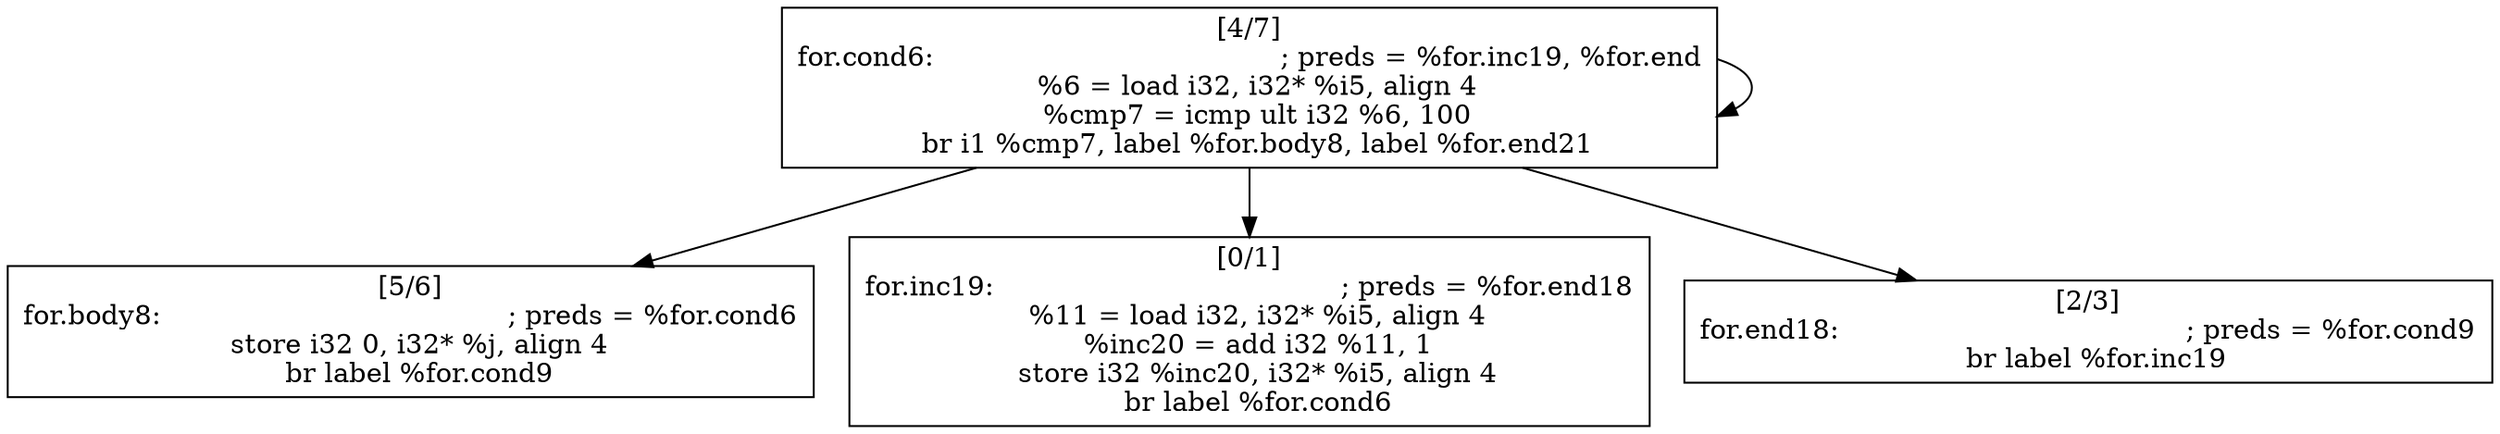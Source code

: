 
digraph G {


node242 [label="[5/6]
for.body8:                                        ; preds = %for.cond6
  store i32 0, i32* %j, align 4
  br label %for.cond9
",shape=rectangle ]
node241 [label="[4/7]
for.cond6:                                        ; preds = %for.inc19, %for.end
  %6 = load i32, i32* %i5, align 4
  %cmp7 = icmp ult i32 %6, 100
  br i1 %cmp7, label %for.body8, label %for.end21
",shape=rectangle ]
node239 [label="[0/1]
for.inc19:                                        ; preds = %for.end18
  %11 = load i32, i32* %i5, align 4
  %inc20 = add i32 %11, 1
  store i32 %inc20, i32* %i5, align 4
  br label %for.cond6
",shape=rectangle ]
node240 [label="[2/3]
for.end18:                                        ; preds = %for.cond9
  br label %for.inc19
",shape=rectangle ]

node241->node242 [ ]
node241->node239 [ ]
node241->node240 [ ]
node241->node241 [ ]


}
